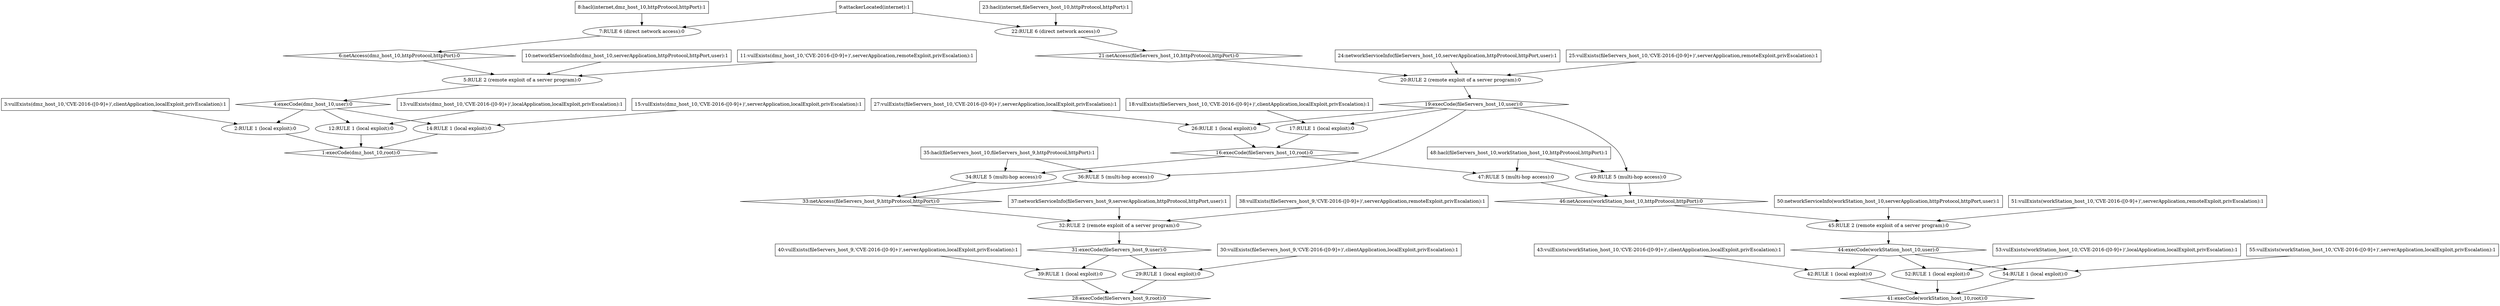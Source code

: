digraph G {
t1 [label="1:execCode(dmz_host_10,root):0",shape=diamond];
t2 [label="2:RULE 1 (local exploit):0",shape=ellipse];
t3 [label="3:vulExists(dmz_host_10,'CVE-2016-([0-9]+)',clientApplication,localExploit,privEscalation):1",shape=box];
t4 [label="4:execCode(dmz_host_10,user):0",shape=diamond];
t5 [label="5:RULE 2 (remote exploit of a server program):0",shape=ellipse];
t6 [label="6:netAccess(dmz_host_10,httpProtocol,httpPort):0",shape=diamond];
t7 [label="7:RULE 6 (direct network access):0",shape=ellipse];
t8 [label="8:hacl(internet,dmz_host_10,httpProtocol,httpPort):1",shape=box];
t9 [label="9:attackerLocated(internet):1",shape=box];
t10 [label="10:networkServiceInfo(dmz_host_10,serverApplication,httpProtocol,httpPort,user):1",shape=box];
t11 [label="11:vulExists(dmz_host_10,'CVE-2016-([0-9]+)',serverApplication,remoteExploit,privEscalation):1",shape=box];
t12 [label="12:RULE 1 (local exploit):0",shape=ellipse];
t13 [label="13:vulExists(dmz_host_10,'CVE-2016-([0-9]+)',localApplication,localExploit,privEscalation):1",shape=box];
t14 [label="14:RULE 1 (local exploit):0",shape=ellipse];
t15 [label="15:vulExists(dmz_host_10,'CVE-2016-([0-9]+)',serverApplication,localExploit,privEscalation):1",shape=box];
t16 [label="16:execCode(fileServers_host_10,root):0",shape=diamond];
t17 [label="17:RULE 1 (local exploit):0",shape=ellipse];
t18 [label="18:vulExists(fileServers_host_10,'CVE-2016-([0-9]+)',clientApplication,localExploit,privEscalation):1",shape=box];
t19 [label="19:execCode(fileServers_host_10,user):0",shape=diamond];
t20 [label="20:RULE 2 (remote exploit of a server program):0",shape=ellipse];
t21 [label="21:netAccess(fileServers_host_10,httpProtocol,httpPort):0",shape=diamond];
t22 [label="22:RULE 6 (direct network access):0",shape=ellipse];
t23 [label="23:hacl(internet,fileServers_host_10,httpProtocol,httpPort):1",shape=box];
t24 [label="24:networkServiceInfo(fileServers_host_10,serverApplication,httpProtocol,httpPort,user):1",shape=box];
t25 [label="25:vulExists(fileServers_host_10,'CVE-2016-([0-9]+)',serverApplication,remoteExploit,privEscalation):1",shape=box];
t26 [label="26:RULE 1 (local exploit):0",shape=ellipse];
t27 [label="27:vulExists(fileServers_host_10,'CVE-2016-([0-9]+)',serverApplication,localExploit,privEscalation):1",shape=box];
t28 [label="28:execCode(fileServers_host_9,root):0",shape=diamond];
t29 [label="29:RULE 1 (local exploit):0",shape=ellipse];
t30 [label="30:vulExists(fileServers_host_9,'CVE-2016-([0-9]+)',clientApplication,localExploit,privEscalation):1",shape=box];
t31 [label="31:execCode(fileServers_host_9,user):0",shape=diamond];
t32 [label="32:RULE 2 (remote exploit of a server program):0",shape=ellipse];
t33 [label="33:netAccess(fileServers_host_9,httpProtocol,httpPort):0",shape=diamond];
t34 [label="34:RULE 5 (multi-hop access):0",shape=ellipse];
t35 [label="35:hacl(fileServers_host_10,fileServers_host_9,httpProtocol,httpPort):1",shape=box];
t36 [label="36:RULE 5 (multi-hop access):0",shape=ellipse];
t37 [label="37:networkServiceInfo(fileServers_host_9,serverApplication,httpProtocol,httpPort,user):1",shape=box];
t38 [label="38:vulExists(fileServers_host_9,'CVE-2016-([0-9]+)',serverApplication,remoteExploit,privEscalation):1",shape=box];
t39 [label="39:RULE 1 (local exploit):0",shape=ellipse];
t40 [label="40:vulExists(fileServers_host_9,'CVE-2016-([0-9]+)',serverApplication,localExploit,privEscalation):1",shape=box];
t41 [label="41:execCode(workStation_host_10,root):0",shape=diamond];
t42 [label="42:RULE 1 (local exploit):0",shape=ellipse];
t43 [label="43:vulExists(workStation_host_10,'CVE-2016-([0-9]+)',clientApplication,localExploit,privEscalation):1",shape=box];
t44 [label="44:execCode(workStation_host_10,user):0",shape=diamond];
t45 [label="45:RULE 2 (remote exploit of a server program):0",shape=ellipse];
t46 [label="46:netAccess(workStation_host_10,httpProtocol,httpPort):0",shape=diamond];
t47 [label="47:RULE 5 (multi-hop access):0",shape=ellipse];
t48 [label="48:hacl(fileServers_host_10,workStation_host_10,httpProtocol,httpPort):1",shape=box];
t49 [label="49:RULE 5 (multi-hop access):0",shape=ellipse];
t50 [label="50:networkServiceInfo(workStation_host_10,serverApplication,httpProtocol,httpPort,user):1",shape=box];
t51 [label="51:vulExists(workStation_host_10,'CVE-2016-([0-9]+)',serverApplication,remoteExploit,privEscalation):1",shape=box];
t52 [label="52:RULE 1 (local exploit):0",shape=ellipse];
t53 [label="53:vulExists(workStation_host_10,'CVE-2016-([0-9]+)',localApplication,localExploit,privEscalation):1",shape=box];
t54 [label="54:RULE 1 (local exploit):0",shape=ellipse];
t55 [label="55:vulExists(workStation_host_10,'CVE-2016-([0-9]+)',serverApplication,localExploit,privEscalation):1",shape=box];
t3 -> t2;
t8 -> t7;
t9 -> t7;
t7 -> t6;
t6 -> t5;
t10 -> t5;
t11 -> t5;
t5 -> t4;
t4 -> t2;
t2 -> t1;
t13 -> t12;
t4 -> t12;
t12 -> t1;
t15 -> t14;
t4 -> t14;
t14 -> t1;
t18 -> t17;
t23 -> t22;
t9 -> t22;
t22 -> t21;
t21 -> t20;
t24 -> t20;
t25 -> t20;
t20 -> t19;
t19 -> t17;
t17 -> t16;
t27 -> t26;
t19 -> t26;
t26 -> t16;
t30 -> t29;
t35 -> t34;
t16 -> t34;
t34 -> t33;
t35 -> t36;
t19 -> t36;
t36 -> t33;
t33 -> t32;
t37 -> t32;
t38 -> t32;
t32 -> t31;
t31 -> t29;
t29 -> t28;
t40 -> t39;
t31 -> t39;
t39 -> t28;
t43 -> t42;
t48 -> t47;
t16 -> t47;
t47 -> t46;
t48 -> t49;
t19 -> t49;
t49 -> t46;
t46 -> t45;
t50 -> t45;
t51 -> t45;
t45 -> t44;
t44 -> t42;
t42 -> t41;
t53 -> t52;
t44 -> t52;
t52 -> t41;
t55 -> t54;
t44 -> t54;
t54 -> t41;
}
